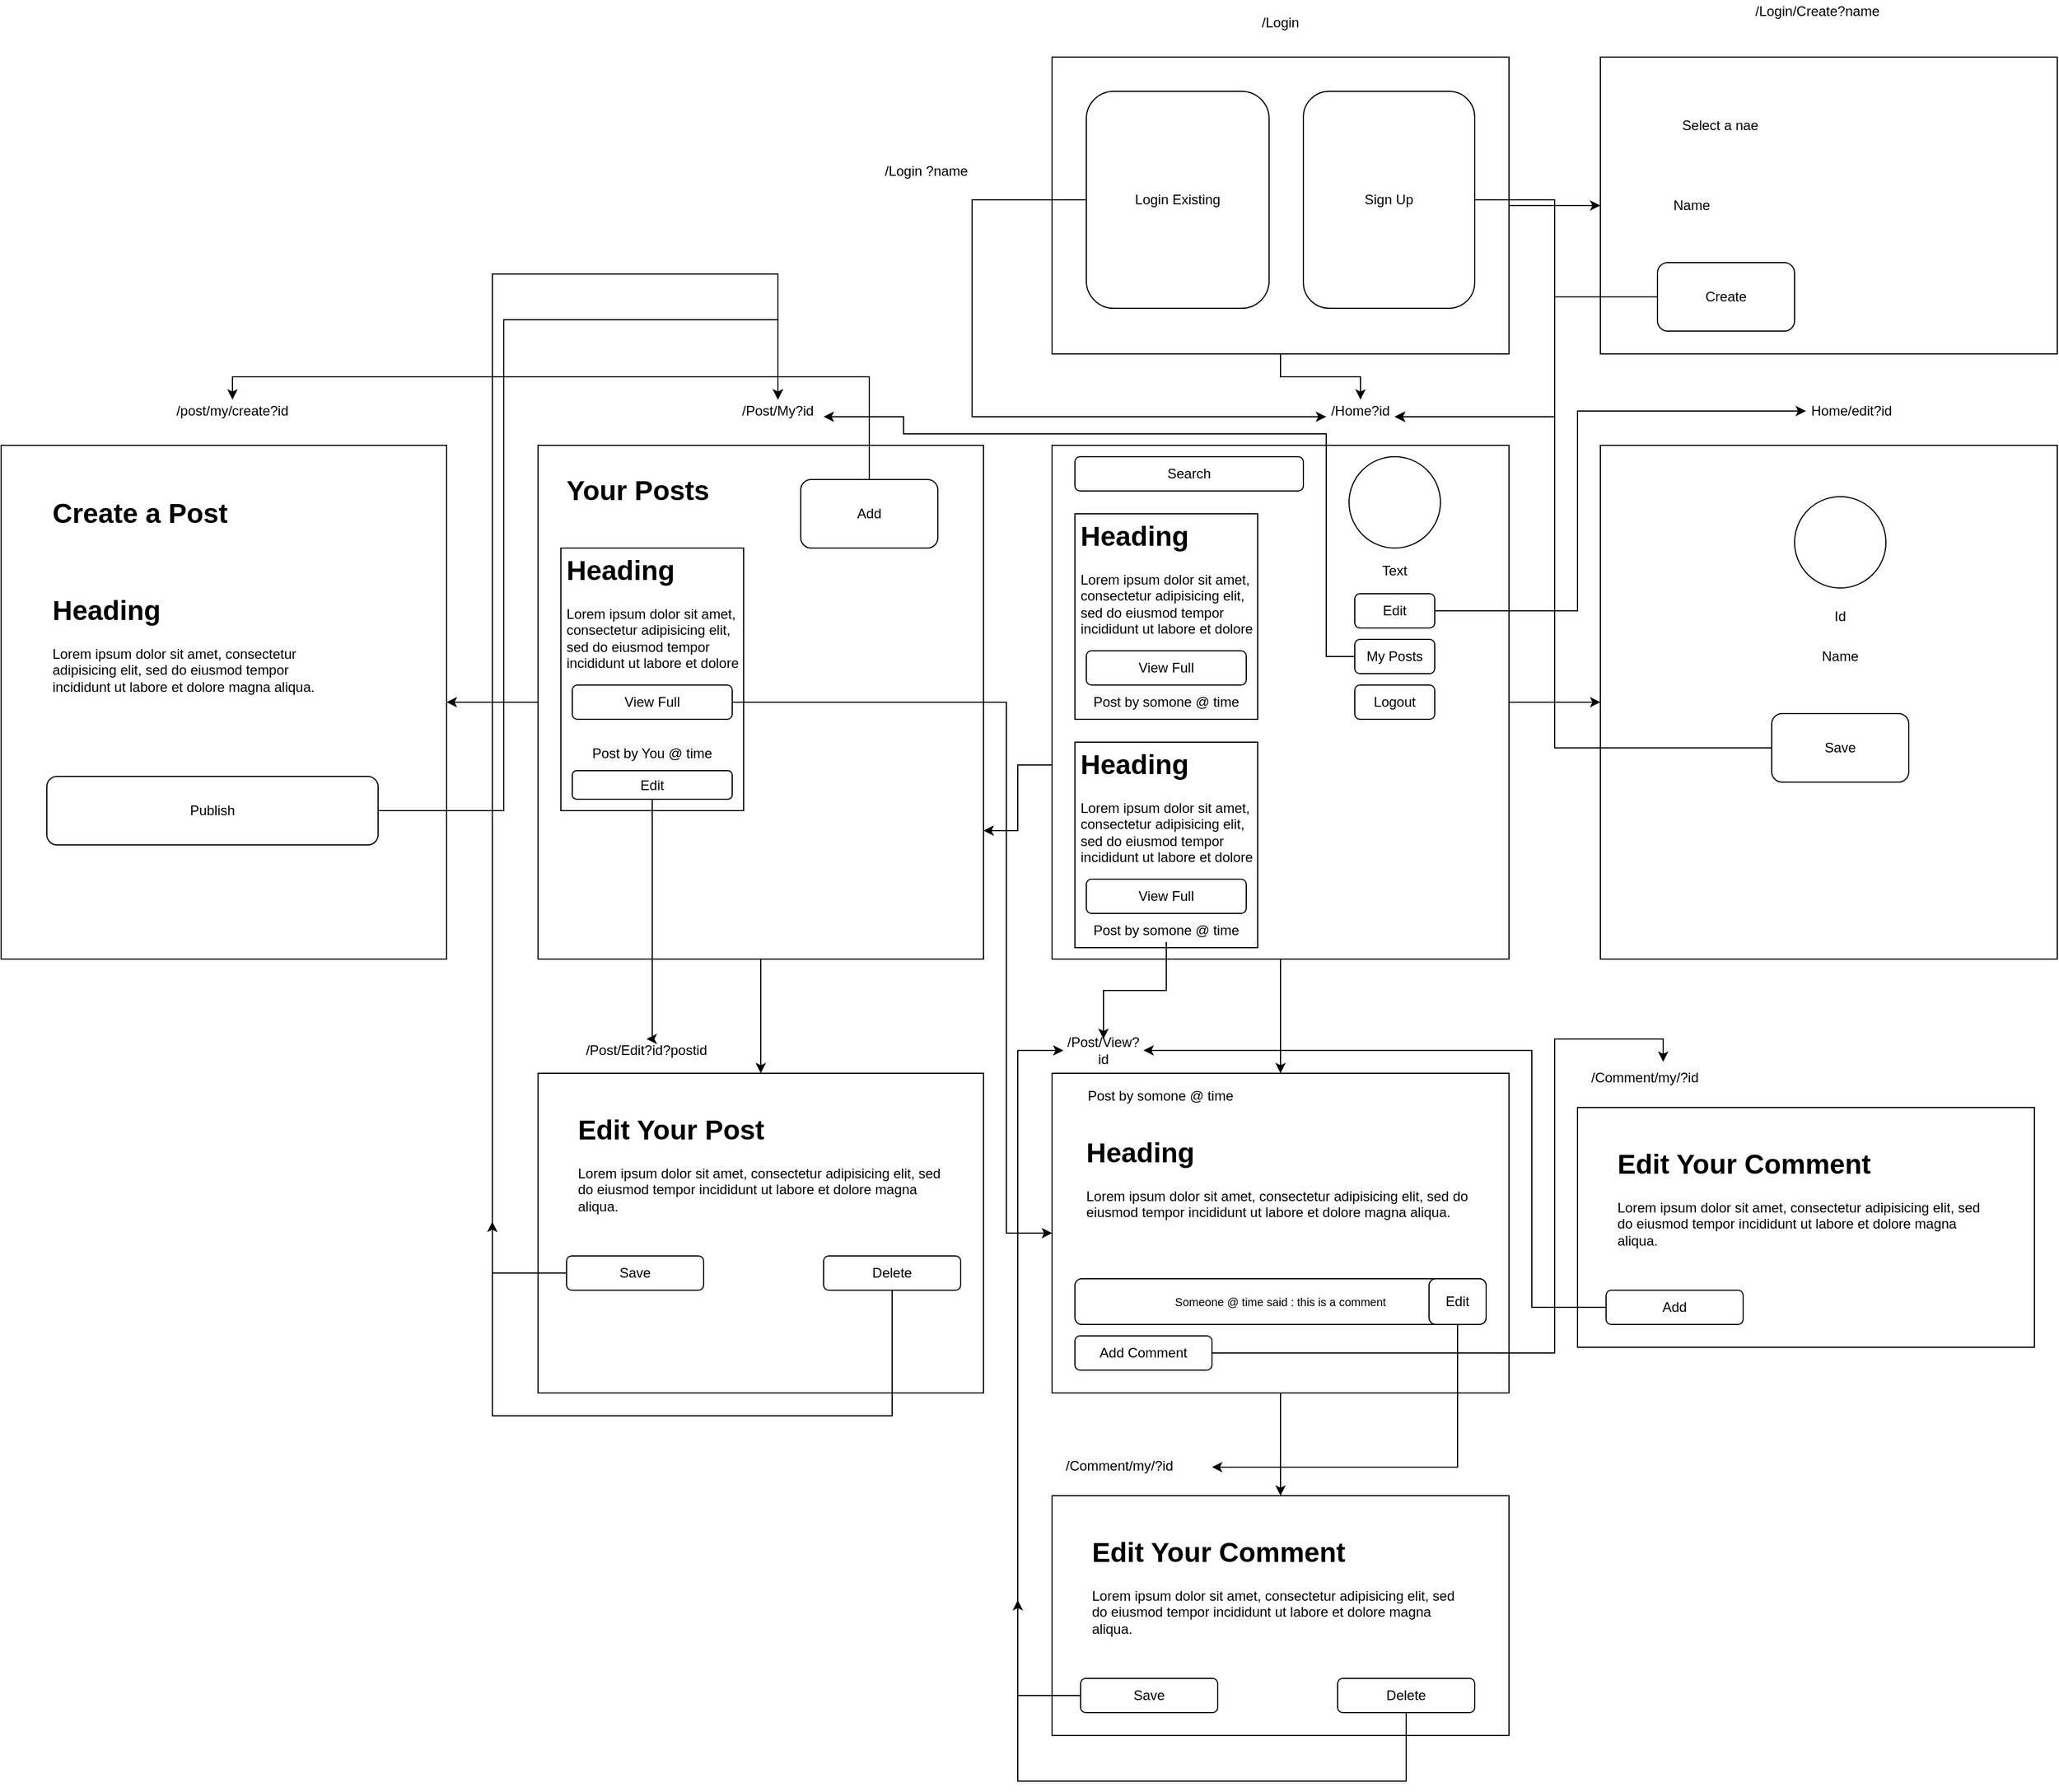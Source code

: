 <mxfile version="14.4.3" type="device"><diagram id="-wySL0RDiMYlP8jXkw4g" name="Page-1"><mxGraphModel dx="1871" dy="1700" grid="1" gridSize="10" guides="1" tooltips="1" connect="1" arrows="1" fold="1" page="1" pageScale="1" pageWidth="850" pageHeight="1100" math="0" shadow="0"><root><mxCell id="0"/><mxCell id="1" parent="0"/><mxCell id="fpXXx6m5PNn7XpnMwxg8-62" style="edgeStyle=orthogonalEdgeStyle;rounded=0;orthogonalLoop=1;jettySize=auto;html=1;entryX=0.5;entryY=0;entryDx=0;entryDy=0;" edge="1" parent="1" source="fpXXx6m5PNn7XpnMwxg8-1" target="fpXXx6m5PNn7XpnMwxg8-79"><mxGeometry relative="1" as="geometry"/></mxCell><mxCell id="fpXXx6m5PNn7XpnMwxg8-94" value="" style="edgeStyle=orthogonalEdgeStyle;rounded=0;orthogonalLoop=1;jettySize=auto;html=1;" edge="1" parent="1" source="fpXXx6m5PNn7XpnMwxg8-1" target="fpXXx6m5PNn7XpnMwxg8-93"><mxGeometry relative="1" as="geometry"/></mxCell><mxCell id="fpXXx6m5PNn7XpnMwxg8-1" value="" style="rounded=0;whiteSpace=wrap;html=1;" vertex="1" parent="1"><mxGeometry x="230" y="20" width="400" height="260" as="geometry"/></mxCell><mxCell id="fpXXx6m5PNn7XpnMwxg8-98" style="edgeStyle=orthogonalEdgeStyle;rounded=0;orthogonalLoop=1;jettySize=auto;html=1;entryX=0;entryY=0.75;entryDx=0;entryDy=0;" edge="1" parent="1" source="fpXXx6m5PNn7XpnMwxg8-2" target="fpXXx6m5PNn7XpnMwxg8-79"><mxGeometry relative="1" as="geometry"><Array as="points"><mxPoint x="160" y="145"/><mxPoint x="160" y="335"/></Array></mxGeometry></mxCell><mxCell id="fpXXx6m5PNn7XpnMwxg8-2" value="Login Existing" style="rounded=1;whiteSpace=wrap;html=1;" vertex="1" parent="1"><mxGeometry x="260" y="50" width="160" height="190" as="geometry"/></mxCell><mxCell id="fpXXx6m5PNn7XpnMwxg8-99" style="edgeStyle=orthogonalEdgeStyle;rounded=0;orthogonalLoop=1;jettySize=auto;html=1;entryX=1;entryY=0.75;entryDx=0;entryDy=0;" edge="1" parent="1" source="fpXXx6m5PNn7XpnMwxg8-3" target="fpXXx6m5PNn7XpnMwxg8-79"><mxGeometry relative="1" as="geometry"><Array as="points"><mxPoint x="670" y="145"/><mxPoint x="670" y="335"/></Array></mxGeometry></mxCell><mxCell id="fpXXx6m5PNn7XpnMwxg8-3" value="Sign Up" style="rounded=1;whiteSpace=wrap;html=1;" vertex="1" parent="1"><mxGeometry x="450" y="50" width="150" height="190" as="geometry"/></mxCell><mxCell id="fpXXx6m5PNn7XpnMwxg8-61" style="edgeStyle=orthogonalEdgeStyle;rounded=0;orthogonalLoop=1;jettySize=auto;html=1;entryX=1;entryY=0.75;entryDx=0;entryDy=0;" edge="1" parent="1" source="fpXXx6m5PNn7XpnMwxg8-4" target="fpXXx6m5PNn7XpnMwxg8-49"><mxGeometry relative="1" as="geometry"><Array as="points"><mxPoint x="200" y="640"/><mxPoint x="200" y="698"/></Array></mxGeometry></mxCell><mxCell id="fpXXx6m5PNn7XpnMwxg8-63" style="edgeStyle=orthogonalEdgeStyle;rounded=0;orthogonalLoop=1;jettySize=auto;html=1;entryX=0.5;entryY=0;entryDx=0;entryDy=0;" edge="1" parent="1" source="fpXXx6m5PNn7XpnMwxg8-4" target="fpXXx6m5PNn7XpnMwxg8-21"><mxGeometry relative="1" as="geometry"/></mxCell><mxCell id="fpXXx6m5PNn7XpnMwxg8-72" value="" style="edgeStyle=orthogonalEdgeStyle;rounded=0;orthogonalLoop=1;jettySize=auto;html=1;" edge="1" parent="1" source="fpXXx6m5PNn7XpnMwxg8-4" target="fpXXx6m5PNn7XpnMwxg8-71"><mxGeometry relative="1" as="geometry"/></mxCell><mxCell id="fpXXx6m5PNn7XpnMwxg8-4" value="" style="rounded=0;whiteSpace=wrap;html=1;" vertex="1" parent="1"><mxGeometry x="230" y="360" width="400" height="450" as="geometry"/></mxCell><mxCell id="fpXXx6m5PNn7XpnMwxg8-5" value="" style="rounded=0;whiteSpace=wrap;html=1;" vertex="1" parent="1"><mxGeometry x="250" y="420" width="160" height="180" as="geometry"/></mxCell><mxCell id="fpXXx6m5PNn7XpnMwxg8-7" value="" style="ellipse;whiteSpace=wrap;html=1;aspect=fixed;" vertex="1" parent="1"><mxGeometry x="490" y="370" width="80" height="80" as="geometry"/></mxCell><mxCell id="fpXXx6m5PNn7XpnMwxg8-8" value="Text" style="text;html=1;strokeColor=none;fillColor=none;align=center;verticalAlign=middle;whiteSpace=wrap;rounded=0;" vertex="1" parent="1"><mxGeometry x="510" y="460" width="40" height="20" as="geometry"/></mxCell><mxCell id="fpXXx6m5PNn7XpnMwxg8-101" style="edgeStyle=orthogonalEdgeStyle;rounded=0;orthogonalLoop=1;jettySize=auto;html=1;" edge="1" parent="1" source="fpXXx6m5PNn7XpnMwxg8-9" target="fpXXx6m5PNn7XpnMwxg8-78"><mxGeometry relative="1" as="geometry"><Array as="points"><mxPoint x="690" y="505"/><mxPoint x="690" y="330"/></Array></mxGeometry></mxCell><mxCell id="fpXXx6m5PNn7XpnMwxg8-9" value="Edit" style="rounded=1;whiteSpace=wrap;html=1;" vertex="1" parent="1"><mxGeometry x="495" y="490" width="70" height="30" as="geometry"/></mxCell><mxCell id="fpXXx6m5PNn7XpnMwxg8-116" style="edgeStyle=orthogonalEdgeStyle;rounded=0;orthogonalLoop=1;jettySize=auto;html=1;entryX=1;entryY=0.75;entryDx=0;entryDy=0;" edge="1" parent="1" source="fpXXx6m5PNn7XpnMwxg8-11" target="fpXXx6m5PNn7XpnMwxg8-80"><mxGeometry relative="1" as="geometry"><Array as="points"><mxPoint x="470" y="545"/><mxPoint x="470" y="350"/><mxPoint x="100" y="350"/><mxPoint x="100" y="335"/></Array></mxGeometry></mxCell><mxCell id="fpXXx6m5PNn7XpnMwxg8-11" value="My Posts" style="rounded=1;whiteSpace=wrap;html=1;" vertex="1" parent="1"><mxGeometry x="495" y="530" width="70" height="30" as="geometry"/></mxCell><mxCell id="fpXXx6m5PNn7XpnMwxg8-12" value="Search" style="rounded=1;whiteSpace=wrap;html=1;" vertex="1" parent="1"><mxGeometry x="250" y="370" width="200" height="30" as="geometry"/></mxCell><mxCell id="fpXXx6m5PNn7XpnMwxg8-13" value="Logout" style="rounded=1;whiteSpace=wrap;html=1;" vertex="1" parent="1"><mxGeometry x="495" y="570" width="70" height="30" as="geometry"/></mxCell><mxCell id="fpXXx6m5PNn7XpnMwxg8-14" value="View Full" style="rounded=1;whiteSpace=wrap;html=1;" vertex="1" parent="1"><mxGeometry x="260" y="540" width="140" height="30" as="geometry"/></mxCell><mxCell id="fpXXx6m5PNn7XpnMwxg8-15" value="&lt;h1&gt;Heading&lt;/h1&gt;&lt;p&gt;Lorem ipsum dolor sit amet, consectetur adipisicing elit, sed do eiusmod tempor incididunt ut labore et dolore magna aliqua.&lt;/p&gt;" style="text;html=1;strokeColor=none;fillColor=none;spacing=5;spacingTop=-20;whiteSpace=wrap;overflow=hidden;rounded=0;" vertex="1" parent="1"><mxGeometry x="250" y="420" width="160" height="110" as="geometry"/></mxCell><mxCell id="fpXXx6m5PNn7XpnMwxg8-16" value="&#10;&#10;&lt;span style=&quot;color: rgb(0, 0, 0); font-family: helvetica; font-size: 12px; font-style: normal; font-weight: 400; letter-spacing: normal; text-align: center; text-indent: 0px; text-transform: none; word-spacing: 0px; background-color: rgb(248, 249, 250); display: inline; float: none;&quot;&gt;Post by somone @ time&lt;/span&gt;&#10;&#10;" style="text;html=1;strokeColor=none;fillColor=none;align=center;verticalAlign=middle;whiteSpace=wrap;rounded=0;" vertex="1" parent="1"><mxGeometry x="255" y="575" width="150" height="20" as="geometry"/></mxCell><mxCell id="fpXXx6m5PNn7XpnMwxg8-17" value="" style="rounded=0;whiteSpace=wrap;html=1;" vertex="1" parent="1"><mxGeometry x="250" y="620" width="160" height="180" as="geometry"/></mxCell><mxCell id="fpXXx6m5PNn7XpnMwxg8-18" value="View Full" style="rounded=1;whiteSpace=wrap;html=1;" vertex="1" parent="1"><mxGeometry x="260" y="740" width="140" height="30" as="geometry"/></mxCell><mxCell id="fpXXx6m5PNn7XpnMwxg8-19" value="&lt;h1&gt;Heading&lt;/h1&gt;&lt;p&gt;Lorem ipsum dolor sit amet, consectetur adipisicing elit, sed do eiusmod tempor incididunt ut labore et dolore magna aliqua.&lt;/p&gt;" style="text;html=1;strokeColor=none;fillColor=none;spacing=5;spacingTop=-20;whiteSpace=wrap;overflow=hidden;rounded=0;" vertex="1" parent="1"><mxGeometry x="250" y="620" width="160" height="110" as="geometry"/></mxCell><mxCell id="fpXXx6m5PNn7XpnMwxg8-103" style="edgeStyle=orthogonalEdgeStyle;rounded=0;orthogonalLoop=1;jettySize=auto;html=1;entryX=0.5;entryY=0;entryDx=0;entryDy=0;" edge="1" parent="1" source="fpXXx6m5PNn7XpnMwxg8-20" target="fpXXx6m5PNn7XpnMwxg8-83"><mxGeometry relative="1" as="geometry"/></mxCell><mxCell id="fpXXx6m5PNn7XpnMwxg8-20" value="&#10;&#10;&lt;span style=&quot;color: rgb(0, 0, 0); font-family: helvetica; font-size: 12px; font-style: normal; font-weight: 400; letter-spacing: normal; text-align: center; text-indent: 0px; text-transform: none; word-spacing: 0px; background-color: rgb(248, 249, 250); display: inline; float: none;&quot;&gt;Post by somone @ time&lt;/span&gt;&#10;&#10;" style="text;html=1;strokeColor=none;fillColor=none;align=center;verticalAlign=middle;whiteSpace=wrap;rounded=0;" vertex="1" parent="1"><mxGeometry x="255" y="775" width="150" height="20" as="geometry"/></mxCell><mxCell id="fpXXx6m5PNn7XpnMwxg8-64" style="edgeStyle=orthogonalEdgeStyle;rounded=0;orthogonalLoop=1;jettySize=auto;html=1;entryX=0.5;entryY=0;entryDx=0;entryDy=0;" edge="1" parent="1" source="fpXXx6m5PNn7XpnMwxg8-21" target="fpXXx6m5PNn7XpnMwxg8-31"><mxGeometry relative="1" as="geometry"/></mxCell><mxCell id="fpXXx6m5PNn7XpnMwxg8-21" value="" style="rounded=0;whiteSpace=wrap;html=1;" vertex="1" parent="1"><mxGeometry x="230" y="910" width="400" height="280" as="geometry"/></mxCell><mxCell id="fpXXx6m5PNn7XpnMwxg8-22" value="&lt;span style=&quot;font-family: &amp;#34;helvetica&amp;#34;&quot;&gt;Post by somone @ time&lt;/span&gt;" style="text;html=1;strokeColor=none;fillColor=none;align=center;verticalAlign=middle;whiteSpace=wrap;rounded=0;" vertex="1" parent="1"><mxGeometry x="250" y="920" width="150" height="20" as="geometry"/></mxCell><mxCell id="fpXXx6m5PNn7XpnMwxg8-27" value="&lt;h1&gt;Heading&lt;/h1&gt;&lt;p&gt;Lorem ipsum dolor sit amet, consectetur adipisicing elit, sed do eiusmod tempor incididunt ut labore et dolore magna aliqua.&lt;/p&gt;" style="text;html=1;strokeColor=none;fillColor=none;spacing=5;spacingTop=-20;whiteSpace=wrap;overflow=hidden;rounded=0;" vertex="1" parent="1"><mxGeometry x="255" y="960" width="365" height="120" as="geometry"/></mxCell><mxCell id="fpXXx6m5PNn7XpnMwxg8-29" value="&lt;span style=&quot;font-size: 10px ; text-align: left&quot;&gt;Someone @ time said : this is a comment&lt;/span&gt;" style="rounded=1;whiteSpace=wrap;html=1;" vertex="1" parent="1"><mxGeometry x="250" y="1090" width="360" height="40" as="geometry"/></mxCell><mxCell id="fpXXx6m5PNn7XpnMwxg8-115" style="edgeStyle=orthogonalEdgeStyle;rounded=0;orthogonalLoop=1;jettySize=auto;html=1;entryX=1;entryY=0.5;entryDx=0;entryDy=0;" edge="1" parent="1" source="fpXXx6m5PNn7XpnMwxg8-30" target="fpXXx6m5PNn7XpnMwxg8-84"><mxGeometry relative="1" as="geometry"><Array as="points"><mxPoint x="585" y="1255"/></Array></mxGeometry></mxCell><mxCell id="fpXXx6m5PNn7XpnMwxg8-30" value="Edit" style="rounded=1;whiteSpace=wrap;html=1;" vertex="1" parent="1"><mxGeometry x="560" y="1090" width="50" height="40" as="geometry"/></mxCell><mxCell id="fpXXx6m5PNn7XpnMwxg8-31" value="" style="rounded=0;whiteSpace=wrap;html=1;" vertex="1" parent="1"><mxGeometry x="230" y="1280" width="400" height="210" as="geometry"/></mxCell><mxCell id="fpXXx6m5PNn7XpnMwxg8-32" value="&lt;h1&gt;Edit Your Comment&lt;/h1&gt;&lt;p&gt;Lorem ipsum dolor sit amet, consectetur adipisicing elit, sed do eiusmod tempor incididunt ut labore et dolore magna aliqua.&lt;/p&gt;" style="text;html=1;strokeColor=none;fillColor=none;spacing=5;spacingTop=-20;whiteSpace=wrap;overflow=hidden;rounded=0;" vertex="1" parent="1"><mxGeometry x="260" y="1310" width="330" height="120" as="geometry"/></mxCell><mxCell id="fpXXx6m5PNn7XpnMwxg8-113" style="edgeStyle=orthogonalEdgeStyle;rounded=0;orthogonalLoop=1;jettySize=auto;html=1;entryX=0;entryY=0.5;entryDx=0;entryDy=0;" edge="1" parent="1" source="fpXXx6m5PNn7XpnMwxg8-33" target="fpXXx6m5PNn7XpnMwxg8-83"><mxGeometry relative="1" as="geometry"><Array as="points"><mxPoint x="200" y="1455"/><mxPoint x="200" y="890"/></Array></mxGeometry></mxCell><mxCell id="fpXXx6m5PNn7XpnMwxg8-33" value="Save" style="rounded=1;whiteSpace=wrap;html=1;" vertex="1" parent="1"><mxGeometry x="255" y="1440" width="120" height="30" as="geometry"/></mxCell><mxCell id="fpXXx6m5PNn7XpnMwxg8-114" style="edgeStyle=orthogonalEdgeStyle;rounded=0;orthogonalLoop=1;jettySize=auto;html=1;" edge="1" parent="1" source="fpXXx6m5PNn7XpnMwxg8-35"><mxGeometry relative="1" as="geometry"><mxPoint x="200" y="1371.429" as="targetPoint"/><Array as="points"><mxPoint x="540" y="1530"/><mxPoint x="200" y="1530"/></Array></mxGeometry></mxCell><mxCell id="fpXXx6m5PNn7XpnMwxg8-35" value="Delete" style="rounded=1;whiteSpace=wrap;html=1;" vertex="1" parent="1"><mxGeometry x="480" y="1440" width="120" height="30" as="geometry"/></mxCell><mxCell id="fpXXx6m5PNn7XpnMwxg8-60" style="edgeStyle=orthogonalEdgeStyle;rounded=0;orthogonalLoop=1;jettySize=auto;html=1;entryX=0.5;entryY=0;entryDx=0;entryDy=0;" edge="1" parent="1" source="fpXXx6m5PNn7XpnMwxg8-49" target="fpXXx6m5PNn7XpnMwxg8-56"><mxGeometry relative="1" as="geometry"/></mxCell><mxCell id="fpXXx6m5PNn7XpnMwxg8-67" value="" style="edgeStyle=orthogonalEdgeStyle;rounded=0;orthogonalLoop=1;jettySize=auto;html=1;" edge="1" parent="1" source="fpXXx6m5PNn7XpnMwxg8-49" target="fpXXx6m5PNn7XpnMwxg8-66"><mxGeometry relative="1" as="geometry"/></mxCell><mxCell id="fpXXx6m5PNn7XpnMwxg8-49" value="" style="rounded=0;whiteSpace=wrap;html=1;" vertex="1" parent="1"><mxGeometry x="-220" y="360" width="390" height="450" as="geometry"/></mxCell><mxCell id="fpXXx6m5PNn7XpnMwxg8-50" value="&lt;h1&gt;Your Posts&lt;/h1&gt;" style="text;html=1;strokeColor=none;fillColor=none;spacing=5;spacingTop=-20;whiteSpace=wrap;overflow=hidden;rounded=0;" vertex="1" parent="1"><mxGeometry x="-200" y="380" width="190" height="50" as="geometry"/></mxCell><mxCell id="fpXXx6m5PNn7XpnMwxg8-51" value="" style="rounded=0;whiteSpace=wrap;html=1;" vertex="1" parent="1"><mxGeometry x="-200" y="450" width="160" height="230" as="geometry"/></mxCell><mxCell id="fpXXx6m5PNn7XpnMwxg8-52" value="View Full" style="rounded=1;whiteSpace=wrap;html=1;" vertex="1" parent="1"><mxGeometry x="-190" y="570" width="140" height="30" as="geometry"/></mxCell><mxCell id="fpXXx6m5PNn7XpnMwxg8-117" style="edgeStyle=orthogonalEdgeStyle;rounded=0;orthogonalLoop=1;jettySize=auto;html=1;entryX=0;entryY=0.5;entryDx=0;entryDy=0;exitX=1;exitY=0.5;exitDx=0;exitDy=0;" edge="1" parent="1" source="fpXXx6m5PNn7XpnMwxg8-52" target="fpXXx6m5PNn7XpnMwxg8-21"><mxGeometry relative="1" as="geometry"><Array as="points"><mxPoint x="190" y="585"/><mxPoint x="190" y="1050"/></Array></mxGeometry></mxCell><mxCell id="fpXXx6m5PNn7XpnMwxg8-53" value="&lt;h1&gt;Heading&lt;/h1&gt;&lt;p&gt;Lorem ipsum dolor sit amet, consectetur adipisicing elit, sed do eiusmod tempor incididunt ut labore et dolore magna aliqua.&lt;/p&gt;" style="text;html=1;strokeColor=none;fillColor=none;spacing=5;spacingTop=-20;whiteSpace=wrap;overflow=hidden;rounded=0;" vertex="1" parent="1"><mxGeometry x="-200" y="450" width="160" height="110" as="geometry"/></mxCell><mxCell id="fpXXx6m5PNn7XpnMwxg8-54" value="&lt;br&gt;&lt;br&gt;&lt;span style=&quot;color: rgb(0 , 0 , 0) ; font-family: &amp;#34;helvetica&amp;#34; ; font-size: 12px ; font-style: normal ; font-weight: 400 ; letter-spacing: normal ; text-align: center ; text-indent: 0px ; text-transform: none ; word-spacing: 0px ; background-color: rgb(248 , 249 , 250) ; display: inline ; float: none&quot;&gt;Post by You @ time&lt;/span&gt;&lt;br&gt;" style="text;html=1;strokeColor=none;fillColor=none;align=center;verticalAlign=middle;whiteSpace=wrap;rounded=0;" vertex="1" parent="1"><mxGeometry x="-195" y="605" width="150" height="20" as="geometry"/></mxCell><mxCell id="fpXXx6m5PNn7XpnMwxg8-118" style="edgeStyle=orthogonalEdgeStyle;rounded=0;orthogonalLoop=1;jettySize=auto;html=1;entryX=0.5;entryY=0;entryDx=0;entryDy=0;" edge="1" parent="1" source="fpXXx6m5PNn7XpnMwxg8-55" target="fpXXx6m5PNn7XpnMwxg8-82"><mxGeometry relative="1" as="geometry"><Array as="points"><mxPoint x="-120" y="880"/></Array></mxGeometry></mxCell><mxCell id="fpXXx6m5PNn7XpnMwxg8-55" value="Edit" style="rounded=1;whiteSpace=wrap;html=1;" vertex="1" parent="1"><mxGeometry x="-190" y="645" width="140" height="25" as="geometry"/></mxCell><mxCell id="fpXXx6m5PNn7XpnMwxg8-56" value="" style="rounded=0;whiteSpace=wrap;html=1;" vertex="1" parent="1"><mxGeometry x="-220" y="910" width="390" height="280" as="geometry"/></mxCell><mxCell id="fpXXx6m5PNn7XpnMwxg8-57" value="&lt;h1&gt;Edit Your Post&amp;nbsp;&lt;/h1&gt;&lt;p&gt;Lorem ipsum dolor sit amet, consectetur adipisicing elit, sed do eiusmod tempor incididunt ut labore et dolore magna aliqua.&lt;/p&gt;" style="text;html=1;strokeColor=none;fillColor=none;spacing=5;spacingTop=-20;whiteSpace=wrap;overflow=hidden;rounded=0;" vertex="1" parent="1"><mxGeometry x="-190" y="940" width="330" height="120" as="geometry"/></mxCell><mxCell id="fpXXx6m5PNn7XpnMwxg8-89" style="edgeStyle=orthogonalEdgeStyle;rounded=0;orthogonalLoop=1;jettySize=auto;html=1;entryX=0.5;entryY=0;entryDx=0;entryDy=0;" edge="1" parent="1" source="fpXXx6m5PNn7XpnMwxg8-58" target="fpXXx6m5PNn7XpnMwxg8-80"><mxGeometry relative="1" as="geometry"><Array as="points"><mxPoint x="-260" y="1085"/><mxPoint x="-260" y="210"/><mxPoint x="-10" y="210"/></Array></mxGeometry></mxCell><mxCell id="fpXXx6m5PNn7XpnMwxg8-58" value="Save" style="rounded=1;whiteSpace=wrap;html=1;" vertex="1" parent="1"><mxGeometry x="-195" y="1070" width="120" height="30" as="geometry"/></mxCell><mxCell id="fpXXx6m5PNn7XpnMwxg8-90" style="edgeStyle=orthogonalEdgeStyle;rounded=0;orthogonalLoop=1;jettySize=auto;html=1;" edge="1" parent="1" source="fpXXx6m5PNn7XpnMwxg8-59"><mxGeometry relative="1" as="geometry"><mxPoint x="-260" y="1040" as="targetPoint"/><Array as="points"><mxPoint x="90" y="1210"/><mxPoint x="-260" y="1210"/></Array></mxGeometry></mxCell><mxCell id="fpXXx6m5PNn7XpnMwxg8-59" value="Delete" style="rounded=1;whiteSpace=wrap;html=1;" vertex="1" parent="1"><mxGeometry x="30" y="1070" width="120" height="30" as="geometry"/></mxCell><mxCell id="fpXXx6m5PNn7XpnMwxg8-87" style="edgeStyle=orthogonalEdgeStyle;rounded=0;orthogonalLoop=1;jettySize=auto;html=1;entryX=0.5;entryY=0;entryDx=0;entryDy=0;" edge="1" parent="1" source="fpXXx6m5PNn7XpnMwxg8-65" target="fpXXx6m5PNn7XpnMwxg8-81"><mxGeometry relative="1" as="geometry"><Array as="points"><mxPoint x="70" y="300"/><mxPoint x="-487" y="300"/></Array></mxGeometry></mxCell><mxCell id="fpXXx6m5PNn7XpnMwxg8-65" value="Add" style="rounded=1;whiteSpace=wrap;html=1;" vertex="1" parent="1"><mxGeometry x="10" y="390" width="120" height="60" as="geometry"/></mxCell><mxCell id="fpXXx6m5PNn7XpnMwxg8-66" value="" style="rounded=0;whiteSpace=wrap;html=1;" vertex="1" parent="1"><mxGeometry x="-690" y="360" width="390" height="450" as="geometry"/></mxCell><mxCell id="fpXXx6m5PNn7XpnMwxg8-68" value="&lt;h1&gt;Create a Post&lt;/h1&gt;" style="text;html=1;strokeColor=none;fillColor=none;spacing=5;spacingTop=-20;whiteSpace=wrap;overflow=hidden;rounded=0;" vertex="1" parent="1"><mxGeometry x="-650" y="400" width="190" height="40" as="geometry"/></mxCell><mxCell id="fpXXx6m5PNn7XpnMwxg8-69" value="&lt;h1&gt;Heading&lt;/h1&gt;&lt;p&gt;Lorem ipsum dolor sit amet, consectetur adipisicing elit, sed do eiusmod tempor incididunt ut labore et dolore magna aliqua.&lt;/p&gt;" style="text;html=1;strokeColor=none;fillColor=none;spacing=5;spacingTop=-20;whiteSpace=wrap;overflow=hidden;rounded=0;" vertex="1" parent="1"><mxGeometry x="-650" y="485" width="260" height="120" as="geometry"/></mxCell><mxCell id="fpXXx6m5PNn7XpnMwxg8-88" style="edgeStyle=orthogonalEdgeStyle;rounded=0;orthogonalLoop=1;jettySize=auto;html=1;entryX=0.5;entryY=0;entryDx=0;entryDy=0;" edge="1" parent="1" source="fpXXx6m5PNn7XpnMwxg8-70" target="fpXXx6m5PNn7XpnMwxg8-80"><mxGeometry relative="1" as="geometry"><Array as="points"><mxPoint x="-250" y="680"/><mxPoint x="-250" y="250"/><mxPoint x="-10" y="250"/></Array></mxGeometry></mxCell><mxCell id="fpXXx6m5PNn7XpnMwxg8-70" value="Publish" style="rounded=1;whiteSpace=wrap;html=1;" vertex="1" parent="1"><mxGeometry x="-650" y="650" width="290" height="60" as="geometry"/></mxCell><mxCell id="fpXXx6m5PNn7XpnMwxg8-71" value="" style="rounded=0;whiteSpace=wrap;html=1;" vertex="1" parent="1"><mxGeometry x="710" y="360" width="400" height="450" as="geometry"/></mxCell><mxCell id="fpXXx6m5PNn7XpnMwxg8-73" value="" style="ellipse;whiteSpace=wrap;html=1;aspect=fixed;" vertex="1" parent="1"><mxGeometry x="880" y="405" width="80" height="80" as="geometry"/></mxCell><mxCell id="fpXXx6m5PNn7XpnMwxg8-74" value="Name" style="text;html=1;strokeColor=none;fillColor=none;align=center;verticalAlign=middle;whiteSpace=wrap;rounded=0;" vertex="1" parent="1"><mxGeometry x="900" y="535" width="40" height="20" as="geometry"/></mxCell><mxCell id="fpXXx6m5PNn7XpnMwxg8-75" value="Id" style="text;html=1;strokeColor=none;fillColor=none;align=center;verticalAlign=middle;whiteSpace=wrap;rounded=0;" vertex="1" parent="1"><mxGeometry x="900" y="500" width="40" height="20" as="geometry"/></mxCell><mxCell id="fpXXx6m5PNn7XpnMwxg8-102" style="edgeStyle=orthogonalEdgeStyle;rounded=0;orthogonalLoop=1;jettySize=auto;html=1;entryX=1;entryY=0.75;entryDx=0;entryDy=0;" edge="1" parent="1" source="fpXXx6m5PNn7XpnMwxg8-76" target="fpXXx6m5PNn7XpnMwxg8-79"><mxGeometry relative="1" as="geometry"><Array as="points"><mxPoint x="670" y="625"/><mxPoint x="670" y="335"/></Array></mxGeometry></mxCell><mxCell id="fpXXx6m5PNn7XpnMwxg8-76" value="Save" style="rounded=1;whiteSpace=wrap;html=1;" vertex="1" parent="1"><mxGeometry x="860" y="595" width="120" height="60" as="geometry"/></mxCell><mxCell id="fpXXx6m5PNn7XpnMwxg8-77" value="/Login" style="text;html=1;strokeColor=none;fillColor=none;align=center;verticalAlign=middle;whiteSpace=wrap;rounded=0;" vertex="1" parent="1"><mxGeometry x="410" y="-20" width="40" height="20" as="geometry"/></mxCell><mxCell id="fpXXx6m5PNn7XpnMwxg8-78" value="Home/edit?id" style="text;html=1;strokeColor=none;fillColor=none;align=center;verticalAlign=middle;whiteSpace=wrap;rounded=0;" vertex="1" parent="1"><mxGeometry x="890" y="320" width="80" height="20" as="geometry"/></mxCell><mxCell id="fpXXx6m5PNn7XpnMwxg8-79" value="/Home?id" style="text;html=1;strokeColor=none;fillColor=none;align=center;verticalAlign=middle;whiteSpace=wrap;rounded=0;" vertex="1" parent="1"><mxGeometry x="470" y="320" width="60" height="20" as="geometry"/></mxCell><mxCell id="fpXXx6m5PNn7XpnMwxg8-80" value="/Post/My?id" style="text;html=1;strokeColor=none;fillColor=none;align=center;verticalAlign=middle;whiteSpace=wrap;rounded=0;" vertex="1" parent="1"><mxGeometry x="-50" y="320" width="80" height="20" as="geometry"/></mxCell><mxCell id="fpXXx6m5PNn7XpnMwxg8-81" value="/post/my/create?id" style="text;html=1;strokeColor=none;fillColor=none;align=center;verticalAlign=middle;whiteSpace=wrap;rounded=0;" vertex="1" parent="1"><mxGeometry x="-550" y="320" width="125" height="20" as="geometry"/></mxCell><mxCell id="fpXXx6m5PNn7XpnMwxg8-82" value="/Post/Edit?id?postid" style="text;html=1;strokeColor=none;fillColor=none;align=center;verticalAlign=middle;whiteSpace=wrap;rounded=0;" vertex="1" parent="1"><mxGeometry x="-180" y="880" width="110" height="20" as="geometry"/></mxCell><mxCell id="fpXXx6m5PNn7XpnMwxg8-83" value="/Post/View?id" style="text;html=1;strokeColor=none;fillColor=none;align=center;verticalAlign=middle;whiteSpace=wrap;rounded=0;" vertex="1" parent="1"><mxGeometry x="240" y="880" width="70" height="20" as="geometry"/></mxCell><mxCell id="fpXXx6m5PNn7XpnMwxg8-84" value="&lt;span style=&quot;color: rgb(0 , 0 , 0) ; font-family: &amp;#34;helvetica&amp;#34; ; font-size: 12px ; font-style: normal ; font-weight: 400 ; letter-spacing: normal ; text-align: center ; text-indent: 0px ; text-transform: none ; word-spacing: 0px ; background-color: rgb(248 , 249 , 250) ; display: inline ; float: none&quot;&gt;/Comment/my/?id&lt;/span&gt;" style="text;whiteSpace=wrap;html=1;" vertex="1" parent="1"><mxGeometry x="240" y="1240" width="130" height="30" as="geometry"/></mxCell><mxCell id="fpXXx6m5PNn7XpnMwxg8-85" value="/Login/Create?name" style="text;html=1;strokeColor=none;fillColor=none;align=center;verticalAlign=middle;whiteSpace=wrap;rounded=0;" vertex="1" parent="1"><mxGeometry x="830" y="-30" width="140" height="20" as="geometry"/></mxCell><mxCell id="fpXXx6m5PNn7XpnMwxg8-86" value="/Login ?name" style="text;html=1;strokeColor=none;fillColor=none;align=center;verticalAlign=middle;whiteSpace=wrap;rounded=0;" vertex="1" parent="1"><mxGeometry x="50" y="110" width="140" height="20" as="geometry"/></mxCell><mxCell id="fpXXx6m5PNn7XpnMwxg8-93" value="" style="rounded=0;whiteSpace=wrap;html=1;" vertex="1" parent="1"><mxGeometry x="710" y="20" width="400" height="260" as="geometry"/></mxCell><mxCell id="fpXXx6m5PNn7XpnMwxg8-95" value="Select a nae" style="text;html=1;strokeColor=none;fillColor=none;align=center;verticalAlign=middle;whiteSpace=wrap;rounded=0;" vertex="1" parent="1"><mxGeometry x="750" y="70" width="130" height="20" as="geometry"/></mxCell><mxCell id="fpXXx6m5PNn7XpnMwxg8-96" value="Name" style="text;html=1;strokeColor=none;fillColor=none;align=center;verticalAlign=middle;whiteSpace=wrap;rounded=0;" vertex="1" parent="1"><mxGeometry x="770" y="140" width="40" height="20" as="geometry"/></mxCell><mxCell id="fpXXx6m5PNn7XpnMwxg8-100" style="edgeStyle=orthogonalEdgeStyle;rounded=0;orthogonalLoop=1;jettySize=auto;html=1;entryX=1;entryY=0.75;entryDx=0;entryDy=0;" edge="1" parent="1" source="fpXXx6m5PNn7XpnMwxg8-97" target="fpXXx6m5PNn7XpnMwxg8-79"><mxGeometry relative="1" as="geometry"><Array as="points"><mxPoint x="670" y="230"/><mxPoint x="670" y="335"/></Array></mxGeometry></mxCell><mxCell id="fpXXx6m5PNn7XpnMwxg8-97" value="Create" style="rounded=1;whiteSpace=wrap;html=1;" vertex="1" parent="1"><mxGeometry x="760" y="200" width="120" height="60" as="geometry"/></mxCell><mxCell id="fpXXx6m5PNn7XpnMwxg8-104" value="" style="rounded=0;whiteSpace=wrap;html=1;" vertex="1" parent="1"><mxGeometry x="690" y="940" width="400" height="210" as="geometry"/></mxCell><mxCell id="fpXXx6m5PNn7XpnMwxg8-105" value="&lt;h1&gt;Edit Your Comment&lt;/h1&gt;&lt;p&gt;Lorem ipsum dolor sit amet, consectetur adipisicing elit, sed do eiusmod tempor incididunt ut labore et dolore magna aliqua.&lt;/p&gt;" style="text;html=1;strokeColor=none;fillColor=none;spacing=5;spacingTop=-20;whiteSpace=wrap;overflow=hidden;rounded=0;" vertex="1" parent="1"><mxGeometry x="720" y="970" width="330" height="120" as="geometry"/></mxCell><mxCell id="fpXXx6m5PNn7XpnMwxg8-111" style="edgeStyle=orthogonalEdgeStyle;rounded=0;orthogonalLoop=1;jettySize=auto;html=1;entryX=1;entryY=0.5;entryDx=0;entryDy=0;" edge="1" parent="1" source="fpXXx6m5PNn7XpnMwxg8-106" target="fpXXx6m5PNn7XpnMwxg8-83"><mxGeometry relative="1" as="geometry"><Array as="points"><mxPoint x="650" y="1115"/><mxPoint x="650" y="890"/></Array></mxGeometry></mxCell><mxCell id="fpXXx6m5PNn7XpnMwxg8-106" value="Add" style="rounded=1;whiteSpace=wrap;html=1;" vertex="1" parent="1"><mxGeometry x="715" y="1100" width="120" height="30" as="geometry"/></mxCell><mxCell id="fpXXx6m5PNn7XpnMwxg8-108" value="&lt;span style=&quot;color: rgb(0 , 0 , 0) ; font-family: &amp;#34;helvetica&amp;#34; ; font-size: 12px ; font-style: normal ; font-weight: 400 ; letter-spacing: normal ; text-align: center ; text-indent: 0px ; text-transform: none ; word-spacing: 0px ; background-color: rgb(248 , 249 , 250) ; display: inline ; float: none&quot;&gt;/Comment/my/?id&lt;/span&gt;" style="text;whiteSpace=wrap;html=1;" vertex="1" parent="1"><mxGeometry x="700" y="900" width="130" height="30" as="geometry"/></mxCell><mxCell id="fpXXx6m5PNn7XpnMwxg8-110" style="edgeStyle=orthogonalEdgeStyle;rounded=0;orthogonalLoop=1;jettySize=auto;html=1;entryX=0.5;entryY=0;entryDx=0;entryDy=0;" edge="1" parent="1" source="fpXXx6m5PNn7XpnMwxg8-109" target="fpXXx6m5PNn7XpnMwxg8-108"><mxGeometry relative="1" as="geometry"><Array as="points"><mxPoint x="670" y="1155"/><mxPoint x="670" y="880"/><mxPoint x="765" y="880"/></Array></mxGeometry></mxCell><mxCell id="fpXXx6m5PNn7XpnMwxg8-109" value="Add Comment" style="rounded=1;whiteSpace=wrap;html=1;" vertex="1" parent="1"><mxGeometry x="250" y="1140" width="120" height="30" as="geometry"/></mxCell></root></mxGraphModel></diagram></mxfile>
